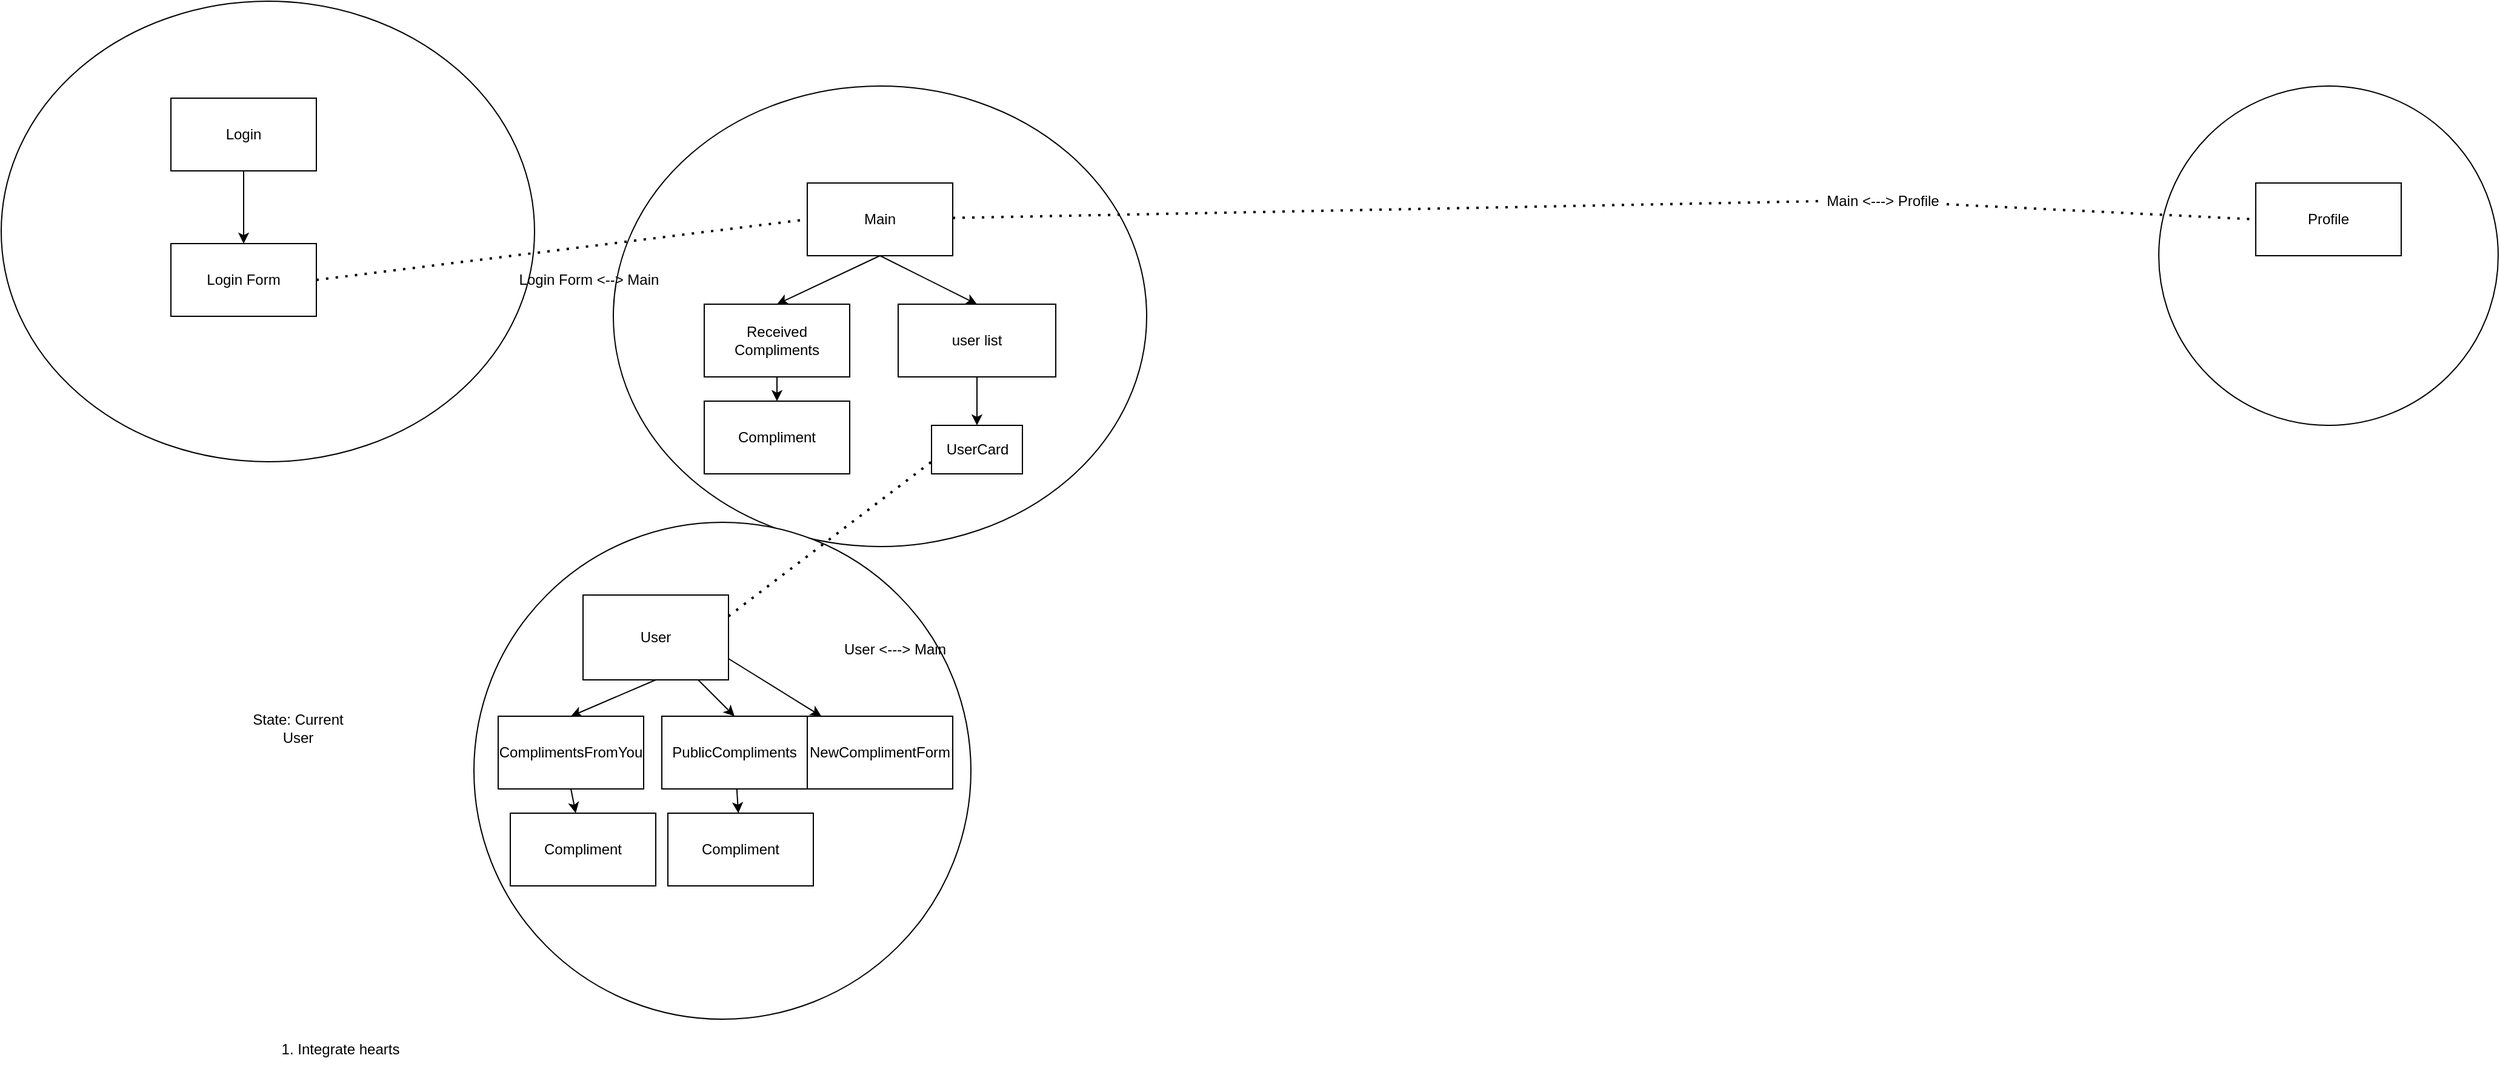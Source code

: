 <mxfile>
    <diagram id="7PqmWGNeO_FXcxAl5KS7" name="Page-1">
        <mxGraphModel dx="1672" dy="1527" grid="1" gridSize="10" guides="1" tooltips="1" connect="1" arrows="1" fold="1" page="1" pageScale="1" pageWidth="850" pageHeight="1100" math="0" shadow="0">
            <root>
                <mxCell id="0"/>
                <mxCell id="1" parent="0"/>
                <mxCell id="11" value="" style="ellipse;whiteSpace=wrap;html=1;" parent="1" vertex="1">
                    <mxGeometry x="335" y="30" width="440" height="380" as="geometry"/>
                </mxCell>
                <mxCell id="7" style="edgeStyle=none;html=1;exitX=0.5;exitY=1;exitDx=0;exitDy=0;entryX=0.5;entryY=0;entryDx=0;entryDy=0;" parent="1" source="5" target="6" edge="1">
                    <mxGeometry relative="1" as="geometry"/>
                </mxCell>
                <mxCell id="9" style="edgeStyle=none;html=1;exitX=0.5;exitY=1;exitDx=0;exitDy=0;entryX=0.5;entryY=0;entryDx=0;entryDy=0;" parent="1" source="5" target="8" edge="1">
                    <mxGeometry relative="1" as="geometry"/>
                </mxCell>
                <mxCell id="5" value="Main" style="rounded=0;whiteSpace=wrap;html=1;" parent="1" vertex="1">
                    <mxGeometry x="495" y="110" width="120" height="60" as="geometry"/>
                </mxCell>
                <mxCell id="21" style="edgeStyle=none;html=1;exitX=0.5;exitY=1;exitDx=0;exitDy=0;entryX=0.5;entryY=0;entryDx=0;entryDy=0;" parent="1" source="6" target="19" edge="1">
                    <mxGeometry relative="1" as="geometry"/>
                </mxCell>
                <mxCell id="6" value="user list" style="rounded=0;whiteSpace=wrap;html=1;" parent="1" vertex="1">
                    <mxGeometry x="570" y="210" width="130" height="60" as="geometry"/>
                </mxCell>
                <mxCell id="45" style="edgeStyle=none;html=1;" edge="1" parent="1" source="8" target="44">
                    <mxGeometry relative="1" as="geometry"/>
                </mxCell>
                <mxCell id="8" value="Received Compliments" style="rounded=0;whiteSpace=wrap;html=1;" parent="1" vertex="1">
                    <mxGeometry x="410" y="210" width="120" height="60" as="geometry"/>
                </mxCell>
                <mxCell id="13" value="" style="ellipse;whiteSpace=wrap;html=1;" parent="1" vertex="1">
                    <mxGeometry x="-170" y="-40" width="440" height="380" as="geometry"/>
                </mxCell>
                <mxCell id="4" style="edgeStyle=none;html=1;exitX=0.5;exitY=1;exitDx=0;exitDy=0;entryX=0.5;entryY=0;entryDx=0;entryDy=0;" parent="1" source="2" target="3" edge="1">
                    <mxGeometry relative="1" as="geometry"/>
                </mxCell>
                <mxCell id="2" value="Login" style="rounded=0;whiteSpace=wrap;html=1;" parent="1" vertex="1">
                    <mxGeometry x="-30" y="40" width="120" height="60" as="geometry"/>
                </mxCell>
                <mxCell id="3" value="Login Form" style="rounded=0;whiteSpace=wrap;html=1;" parent="1" vertex="1">
                    <mxGeometry x="-30" y="160" width="120" height="60" as="geometry"/>
                </mxCell>
                <mxCell id="14" value="" style="endArrow=none;dashed=1;html=1;dashPattern=1 3;strokeWidth=2;exitX=1;exitY=0.5;exitDx=0;exitDy=0;entryX=0;entryY=0.5;entryDx=0;entryDy=0;" parent="1" source="3" target="5" edge="1">
                    <mxGeometry width="50" height="50" relative="1" as="geometry">
                        <mxPoint x="300" y="320" as="sourcePoint"/>
                        <mxPoint x="350" y="270" as="targetPoint"/>
                    </mxGeometry>
                </mxCell>
                <mxCell id="17" value="Login Form &amp;lt;--&amp;gt; Main" style="text;html=1;strokeColor=none;fillColor=none;align=center;verticalAlign=middle;whiteSpace=wrap;rounded=0;" parent="1" vertex="1">
                    <mxGeometry x="250" y="170" width="130" height="40" as="geometry"/>
                </mxCell>
                <mxCell id="19" value="UserCard" style="rounded=0;whiteSpace=wrap;html=1;" parent="1" vertex="1">
                    <mxGeometry x="597.5" y="310" width="75" height="40" as="geometry"/>
                </mxCell>
                <mxCell id="20" value="" style="ellipse;whiteSpace=wrap;html=1;aspect=fixed;" parent="1" vertex="1">
                    <mxGeometry x="220" y="390" width="410" height="410" as="geometry"/>
                </mxCell>
                <mxCell id="33" style="edgeStyle=none;html=1;exitX=0.5;exitY=1;exitDx=0;exitDy=0;entryX=0.5;entryY=0;entryDx=0;entryDy=0;" parent="1" source="22" target="32" edge="1">
                    <mxGeometry relative="1" as="geometry"/>
                </mxCell>
                <mxCell id="39" style="edgeStyle=none;html=1;entryX=0.5;entryY=0;entryDx=0;entryDy=0;" edge="1" parent="1" source="22" target="38">
                    <mxGeometry relative="1" as="geometry"/>
                </mxCell>
                <mxCell id="43" style="edgeStyle=none;html=1;exitX=1;exitY=0.75;exitDx=0;exitDy=0;" edge="1" parent="1" source="22" target="37">
                    <mxGeometry relative="1" as="geometry"/>
                </mxCell>
                <mxCell id="22" value="User" style="rounded=0;whiteSpace=wrap;html=1;" parent="1" vertex="1">
                    <mxGeometry x="310" y="450" width="120" height="70" as="geometry"/>
                </mxCell>
                <mxCell id="23" value="" style="endArrow=none;dashed=1;html=1;dashPattern=1 3;strokeWidth=2;entryX=0;entryY=0.75;entryDx=0;entryDy=0;exitX=1;exitY=0.25;exitDx=0;exitDy=0;" parent="1" source="22" target="19" edge="1">
                    <mxGeometry width="50" height="50" relative="1" as="geometry">
                        <mxPoint x="500" y="480" as="sourcePoint"/>
                        <mxPoint x="550" y="430" as="targetPoint"/>
                    </mxGeometry>
                </mxCell>
                <mxCell id="24" value="User &amp;lt;---&amp;gt; Main" style="text;html=1;strokeColor=none;fillColor=none;align=center;verticalAlign=middle;whiteSpace=wrap;rounded=0;" parent="1" vertex="1">
                    <mxGeometry x="520" y="480" width="95" height="30" as="geometry"/>
                </mxCell>
                <mxCell id="25" value="" style="ellipse;whiteSpace=wrap;html=1;aspect=fixed;" parent="1" vertex="1">
                    <mxGeometry x="1610" y="30" width="280" height="280" as="geometry"/>
                </mxCell>
                <mxCell id="26" value="Profile" style="rounded=0;whiteSpace=wrap;html=1;" parent="1" vertex="1">
                    <mxGeometry x="1690" y="110" width="120" height="60" as="geometry"/>
                </mxCell>
                <mxCell id="27" value="" style="endArrow=none;dashed=1;html=1;dashPattern=1 3;strokeWidth=2;entryX=0;entryY=0.5;entryDx=0;entryDy=0;startArrow=none;" parent="1" source="29" target="26" edge="1">
                    <mxGeometry width="50" height="50" relative="1" as="geometry">
                        <mxPoint x="1095" y="180" as="sourcePoint"/>
                        <mxPoint x="1165.711" y="130" as="targetPoint"/>
                    </mxGeometry>
                </mxCell>
                <mxCell id="30" value="1. Integrate hearts" style="text;html=1;strokeColor=none;fillColor=none;align=center;verticalAlign=middle;whiteSpace=wrap;rounded=0;" parent="1" vertex="1">
                    <mxGeometry y="800" width="220" height="50" as="geometry"/>
                </mxCell>
                <mxCell id="31" value="State: Current User" style="text;html=1;strokeColor=none;fillColor=none;align=center;verticalAlign=middle;whiteSpace=wrap;rounded=0;" parent="1" vertex="1">
                    <mxGeometry x="30" y="530" width="90" height="60" as="geometry"/>
                </mxCell>
                <mxCell id="35" style="edgeStyle=none;html=1;exitX=0.5;exitY=1;exitDx=0;exitDy=0;" parent="1" source="32" target="34" edge="1">
                    <mxGeometry relative="1" as="geometry"/>
                </mxCell>
                <mxCell id="32" value="ComplimentsFromYou" style="rounded=0;whiteSpace=wrap;html=1;" parent="1" vertex="1">
                    <mxGeometry x="240" y="550" width="120" height="60" as="geometry"/>
                </mxCell>
                <mxCell id="34" value="Compliment" style="rounded=0;whiteSpace=wrap;html=1;" parent="1" vertex="1">
                    <mxGeometry x="250" y="630" width="120" height="60" as="geometry"/>
                </mxCell>
                <mxCell id="36" value="" style="endArrow=none;dashed=1;html=1;dashPattern=1 3;strokeWidth=2;entryX=0;entryY=0.5;entryDx=0;entryDy=0;" edge="1" parent="1" source="5" target="29">
                    <mxGeometry width="50" height="50" relative="1" as="geometry">
                        <mxPoint x="615" y="140.916" as="sourcePoint"/>
                        <mxPoint x="1210" y="150" as="targetPoint"/>
                    </mxGeometry>
                </mxCell>
                <mxCell id="29" value="Main &amp;lt;---&amp;gt; Profile" style="text;html=1;strokeColor=none;fillColor=none;align=center;verticalAlign=middle;whiteSpace=wrap;rounded=0;" parent="1" vertex="1">
                    <mxGeometry x="1330" y="110" width="105" height="30" as="geometry"/>
                </mxCell>
                <mxCell id="37" value="NewComplimentForm" style="rounded=0;whiteSpace=wrap;html=1;" vertex="1" parent="1">
                    <mxGeometry x="495" y="550" width="120" height="60" as="geometry"/>
                </mxCell>
                <mxCell id="42" style="edgeStyle=none;html=1;" edge="1" parent="1" source="38" target="41">
                    <mxGeometry relative="1" as="geometry"/>
                </mxCell>
                <mxCell id="38" value="PublicCompliments" style="rounded=0;whiteSpace=wrap;html=1;" vertex="1" parent="1">
                    <mxGeometry x="375" y="550" width="120" height="60" as="geometry"/>
                </mxCell>
                <mxCell id="41" value="Compliment" style="rounded=0;whiteSpace=wrap;html=1;" vertex="1" parent="1">
                    <mxGeometry x="380" y="630" width="120" height="60" as="geometry"/>
                </mxCell>
                <mxCell id="44" value="Compliment" style="rounded=0;whiteSpace=wrap;html=1;" vertex="1" parent="1">
                    <mxGeometry x="410" y="290" width="120" height="60" as="geometry"/>
                </mxCell>
            </root>
        </mxGraphModel>
    </diagram>
</mxfile>